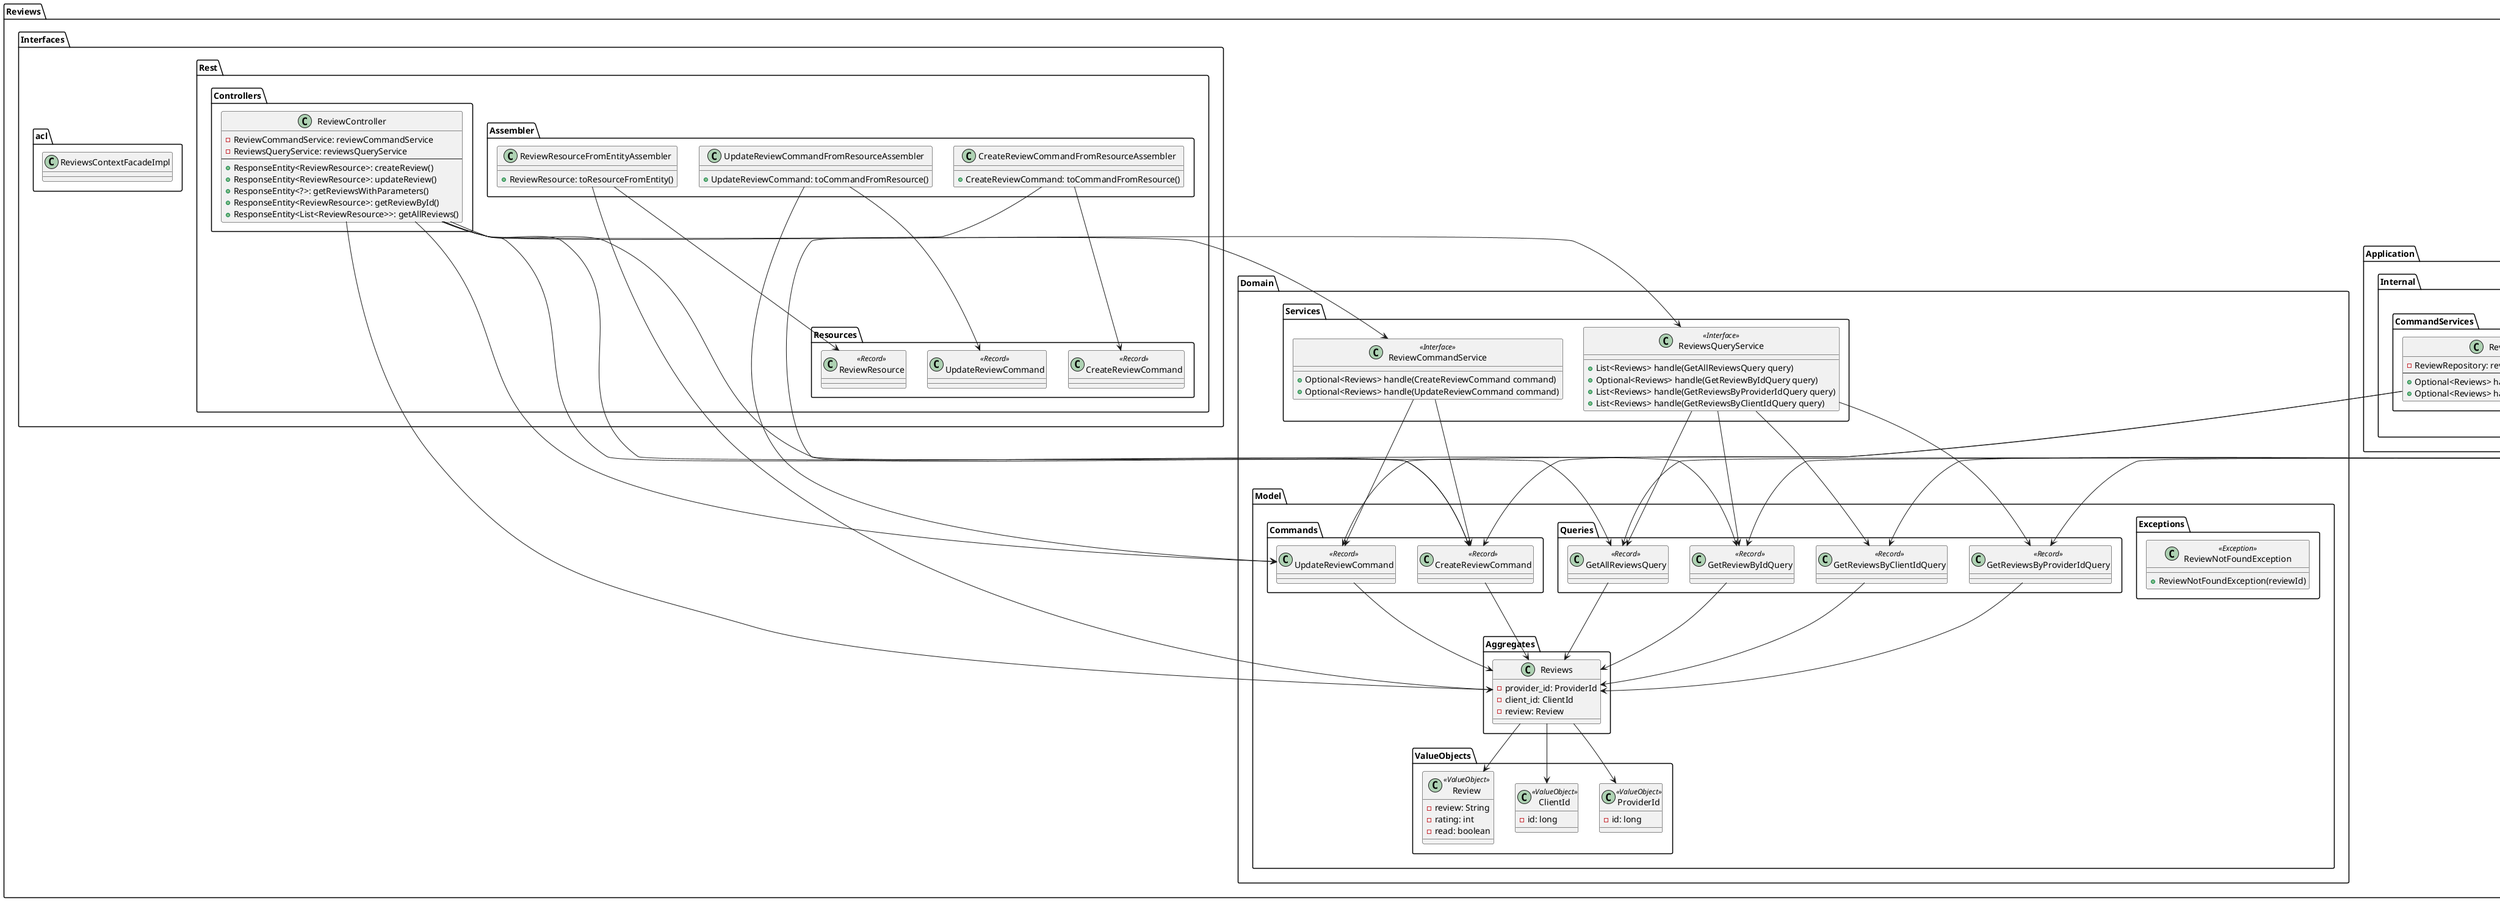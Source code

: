 @startuml


package "Reviews" {
    package "Domain" {
        package "Model" {
            package "Aggregates" {
                class Reviews {
                    -provider_id: ProviderId
                    -client_id: ClientId
                    -review: Review
                }
            }

            package "ValueObjects" {
                class ProviderId <<ValueObject>> {
                    -id: long
                }
                class ClientId <<ValueObject>> {
                    -id: long
                }
                class Review <<ValueObject>> {
                    -review: String
                    -rating: int
                    -read: boolean
                }
            }

            package "Exceptions" {
                class ReviewNotFoundException <<Exception>> {
                    +ReviewNotFoundException(reviewId)
                }
            }

            package "Commands" {
                class CreateReviewCommand <<Record>> {}
                class UpdateReviewCommand <<Record>> {}
            }
            package "Queries" {
                class GetAllReviewsQuery <<Record>> {}
                class GetReviewByIdQuery <<Record>> {}
                class GetReviewsByProviderIdQuery <<Record>> {}
                class GetReviewsByClientIdQuery <<Record>> {}
            }
        }
        package "Services" {
            class ReviewCommandService <<Interface>> {
                +Optional<Reviews> handle(CreateReviewCommand command)
                +Optional<Reviews> handle(UpdateReviewCommand command)
            }
            class ReviewsQueryService <<Interface>> {
                +List<Reviews> handle(GetAllReviewsQuery query)
                +Optional<Reviews> handle(GetReviewByIdQuery query)
                +List<Reviews> handle(GetReviewsByProviderIdQuery query)
                +List<Reviews> handle(GetReviewsByClientIdQuery query)
            }
        }
    }
    package "Application" {
        package "Internal" {
            package CommandServices {
                class ReviewCommandServiceImpl {
                    -ReviewRepository: reviewRepository
                    --
                    +Optional<Reviews> handle(CreateReviewCommand command)
                    +Optional<Reviews> handle(UpdateReviewCommand command)
                }
            }
            package QueryServices {
                class ReviewsQueryServiceImpl {
                    -ReviewRepository: reviewRepository
                    --
                    +List<Reviews> handle(GetAllReviewsQuery query)
                    +Optional<Reviews> handle(GetReviewByIdQuery query)
                    +List<Reviews> handle(GetReviewsByProviderIdQuery query)
                    +List<Reviews> handle(GetReviewsByClientIdQuery query)
                }
            }
        }
    }
    package "Infrastructure" {
        package "Persistence" {
            package "jpa" {
                class ReviewRepository <<Interface>> {}
            }
        }
    }
    package "Interfaces" {
        package "Rest" {
            package "Controllers" {
                class ReviewController {
                    -ReviewCommandService: reviewCommandService
                    -ReviewsQueryService: reviewsQueryService
                    --
                    +ResponseEntity<ReviewResource>: createReview()
                    +ResponseEntity<ReviewResource>: updateReview()
                    +ResponseEntity<?>: getReviewsWithParameters()
                    +ResponseEntity<ReviewResource>: getReviewById()
                    +ResponseEntity<List<ReviewResource>>: getAllReviews()
                }
            }
            package "Resources" {
                class ReviewResource <<Record>> {}
                class CreateReviewCommand <<Record>> {}
                class UpdateReviewCommand <<Record>> {}
            }
            package "Assembler" {
                class ReviewResourceFromEntityAssembler {
                    +ReviewResource: toResourceFromEntity()
                }
                class CreateReviewCommandFromResourceAssembler {
                    +CreateReviewCommand: toCommandFromResource()
                }
                class UpdateReviewCommandFromResourceAssembler {
                    +UpdateReviewCommand: toCommandFromResource()
                }
            }
        }
        package "acl" {
            class ReviewsContextFacadeImpl {}
        }
    }
}
' === AGGREGATE CON VALUE OBJECTS ===
Reviews.Domain.Model.Aggregates.Reviews --> Reviews.Domain.Model.ValueObjects.ProviderId
Reviews.Domain.Model.Aggregates.Reviews --> Reviews.Domain.Model.ValueObjects.ClientId
Reviews.Domain.Model.Aggregates.Reviews --> Reviews.Domain.Model.ValueObjects.Review

' === COMMANDS CON AGGREGATE ===
Reviews.Domain.Model.Commands.CreateReviewCommand --> Reviews.Domain.Model.Aggregates.Reviews
Reviews.Domain.Model.Commands.UpdateReviewCommand --> Reviews.Domain.Model.Aggregates.Reviews

' === QUERIES CON AGGREGATE ===
Reviews.Domain.Model.Queries.GetAllReviewsQuery --> Reviews.Domain.Model.Aggregates.Reviews
Reviews.Domain.Model.Queries.GetReviewByIdQuery --> Reviews.Domain.Model.Aggregates.Reviews
Reviews.Domain.Model.Queries.GetReviewsByProviderIdQuery --> Reviews.Domain.Model.Aggregates.Reviews
Reviews.Domain.Model.Queries.GetReviewsByClientIdQuery --> Reviews.Domain.Model.Aggregates.Reviews

' === SERVICES CON COMANDOS Y CONSULTAS ===
Reviews.Domain.Services.ReviewCommandService --> Reviews.Domain.Model.Commands.CreateReviewCommand
Reviews.Domain.Services.ReviewCommandService --> Reviews.Domain.Model.Commands.UpdateReviewCommand
Reviews.Domain.Services.ReviewsQueryService --> Reviews.Domain.Model.Queries.GetAllReviewsQuery
Reviews.Domain.Services.ReviewsQueryService --> Reviews.Domain.Model.Queries.GetReviewByIdQuery
Reviews.Domain.Services.ReviewsQueryService --> Reviews.Domain.Model.Queries.GetReviewsByProviderIdQuery
Reviews.Domain.Services.ReviewsQueryService --> Reviews.Domain.Model.Queries.GetReviewsByClientIdQuery

' === SERVICE IMPL CON REPOSITORY Y COMANDOS ===
Reviews.Application.Internal.CommandServices.ReviewCommandServiceImpl --> Reviews.Infrastructure.Persistence.jpa.ReviewRepository
Reviews.Application.Internal.CommandServices.ReviewCommandServiceImpl --> Reviews.Domain.Model.Commands.CreateReviewCommand
Reviews.Application.Internal.CommandServices.ReviewCommandServiceImpl --> Reviews.Domain.Model.Commands.UpdateReviewCommand

Reviews.Application.Internal.QueryServices.ReviewsQueryServiceImpl --> Reviews.Infrastructure.Persistence.jpa.ReviewRepository
Reviews.Application.Internal.QueryServices.ReviewsQueryServiceImpl --> Reviews.Domain.Model.Queries.GetAllReviewsQuery
Reviews.Application.Internal.QueryServices.ReviewsQueryServiceImpl --> Reviews.Domain.Model.Queries.GetReviewByIdQuery
Reviews.Application.Internal.QueryServices.ReviewsQueryServiceImpl --> Reviews.Domain.Model.Queries.GetReviewsByProviderIdQuery
Reviews.Application.Internal.QueryServices.ReviewsQueryServiceImpl --> Reviews.Domain.Model.Queries.GetReviewsByClientIdQuery

' === CONTROLLER CON SERVICIOS Y OBJETOS ===
Reviews.Interfaces.Rest.Controllers.ReviewController --> Reviews.Domain.Services.ReviewCommandService
Reviews.Interfaces.Rest.Controllers.ReviewController --> Reviews.Domain.Services.ReviewsQueryService
Reviews.Interfaces.Rest.Controllers.ReviewController --> Reviews.Domain.Model.Aggregates.Reviews
Reviews.Interfaces.Rest.Controllers.ReviewController --> Reviews.Domain.Model.Commands.CreateReviewCommand
Reviews.Interfaces.Rest.Controllers.ReviewController --> Reviews.Domain.Model.Commands.UpdateReviewCommand
Reviews.Interfaces.Rest.Controllers.ReviewController --> Reviews.Domain.Model.Queries.GetAllReviewsQuery
Reviews.Interfaces.Rest.Controllers.ReviewController --> Reviews.Domain.Model.Queries.GetReviewByIdQuery

' === ASSEMBLERS ===
Reviews.Interfaces.Rest.Assembler.ReviewResourceFromEntityAssembler --> Reviews.Interfaces.Rest.Resources.ReviewResource
Reviews.Interfaces.Rest.Assembler.ReviewResourceFromEntityAssembler --> Reviews.Domain.Model.Aggregates.Reviews

Reviews.Interfaces.Rest.Assembler.CreateReviewCommandFromResourceAssembler --> Reviews.Interfaces.Rest.Resources.CreateReviewCommand
Reviews.Interfaces.Rest.Assembler.CreateReviewCommandFromResourceAssembler --> Reviews.Domain.Model.Commands.CreateReviewCommand

Reviews.Interfaces.Rest.Assembler.UpdateReviewCommandFromResourceAssembler --> Reviews.Interfaces.Rest.Resources.UpdateReviewCommand
Reviews.Interfaces.Rest.Assembler.UpdateReviewCommandFromResourceAssembler --> Reviews.Domain.Model.Commands.UpdateReviewCommand



@enduml